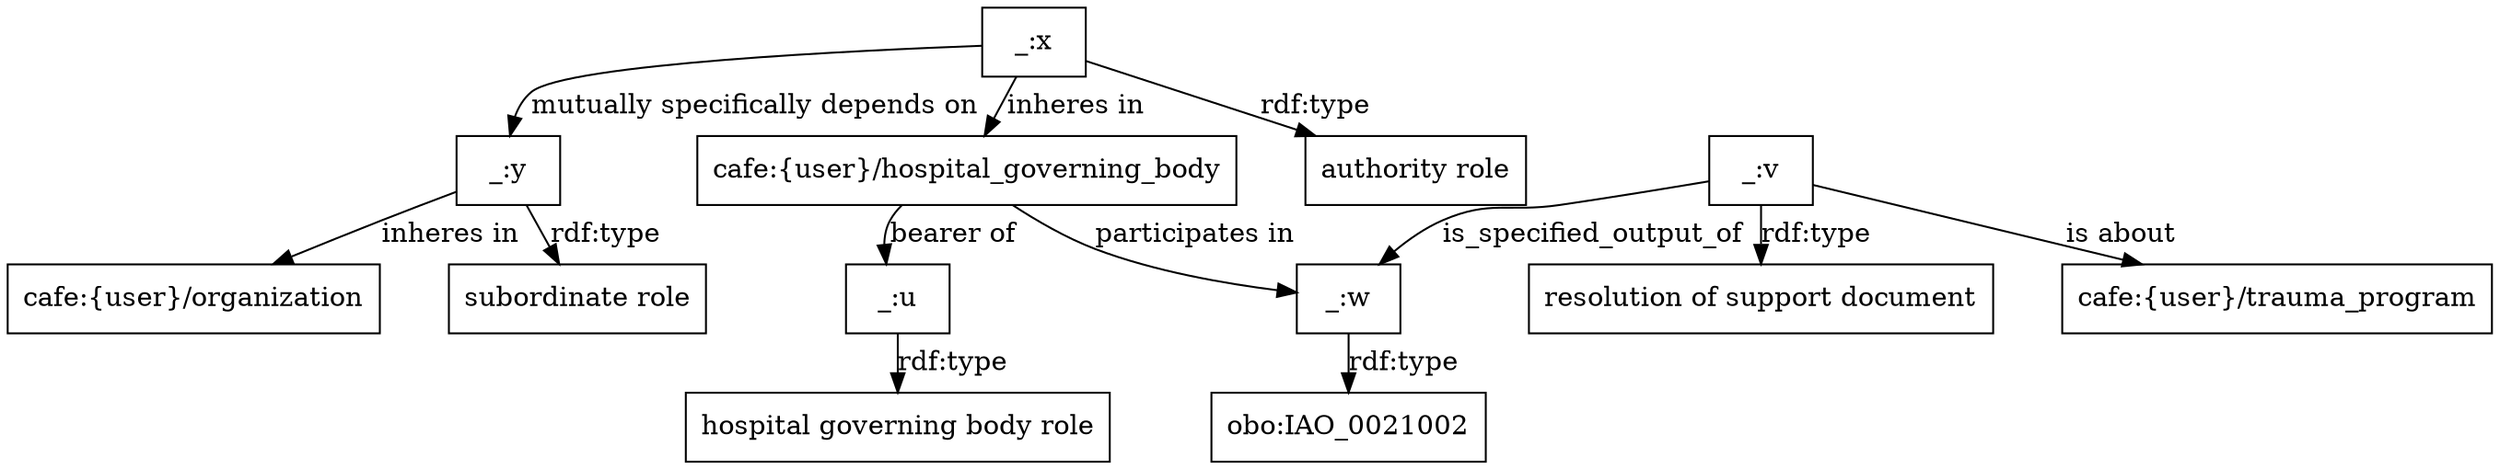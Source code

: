 digraph g { node [shape=rectangle];
graph [splines=true, nodesep=.5, ranksep=0, overlap=false];
"_:y" -> "cafe:{user}/organization" [label="inheres in"]
"_:y" -> "subordinate role" [label="rdf:type"]
"_:x" -> "_:y" [label="mutually specifically depends on"]
"_:x" -> "cafe:{user}/hospital_governing_body" [label="inheres in"]
"_:x" -> "authority role" [label="rdf:type"]
"cafe:{user}/hospital_governing_body" -> "_:u" [label="bearer of"]
"_:u" -> "hospital governing body role" [label="rdf:type"]
"cafe:{user}/hospital_governing_body" -> "_:w" [label="participates in"]
"_:w" -> "obo:IAO_0021002" [label="rdf:type"]
"_:v" -> "_:w" [label="is_specified_output_of"]
"_:v" -> "resolution of support document" [label="rdf:type"]
"_:v" -> "cafe:{user}/trauma_program" [label="is about"]
}